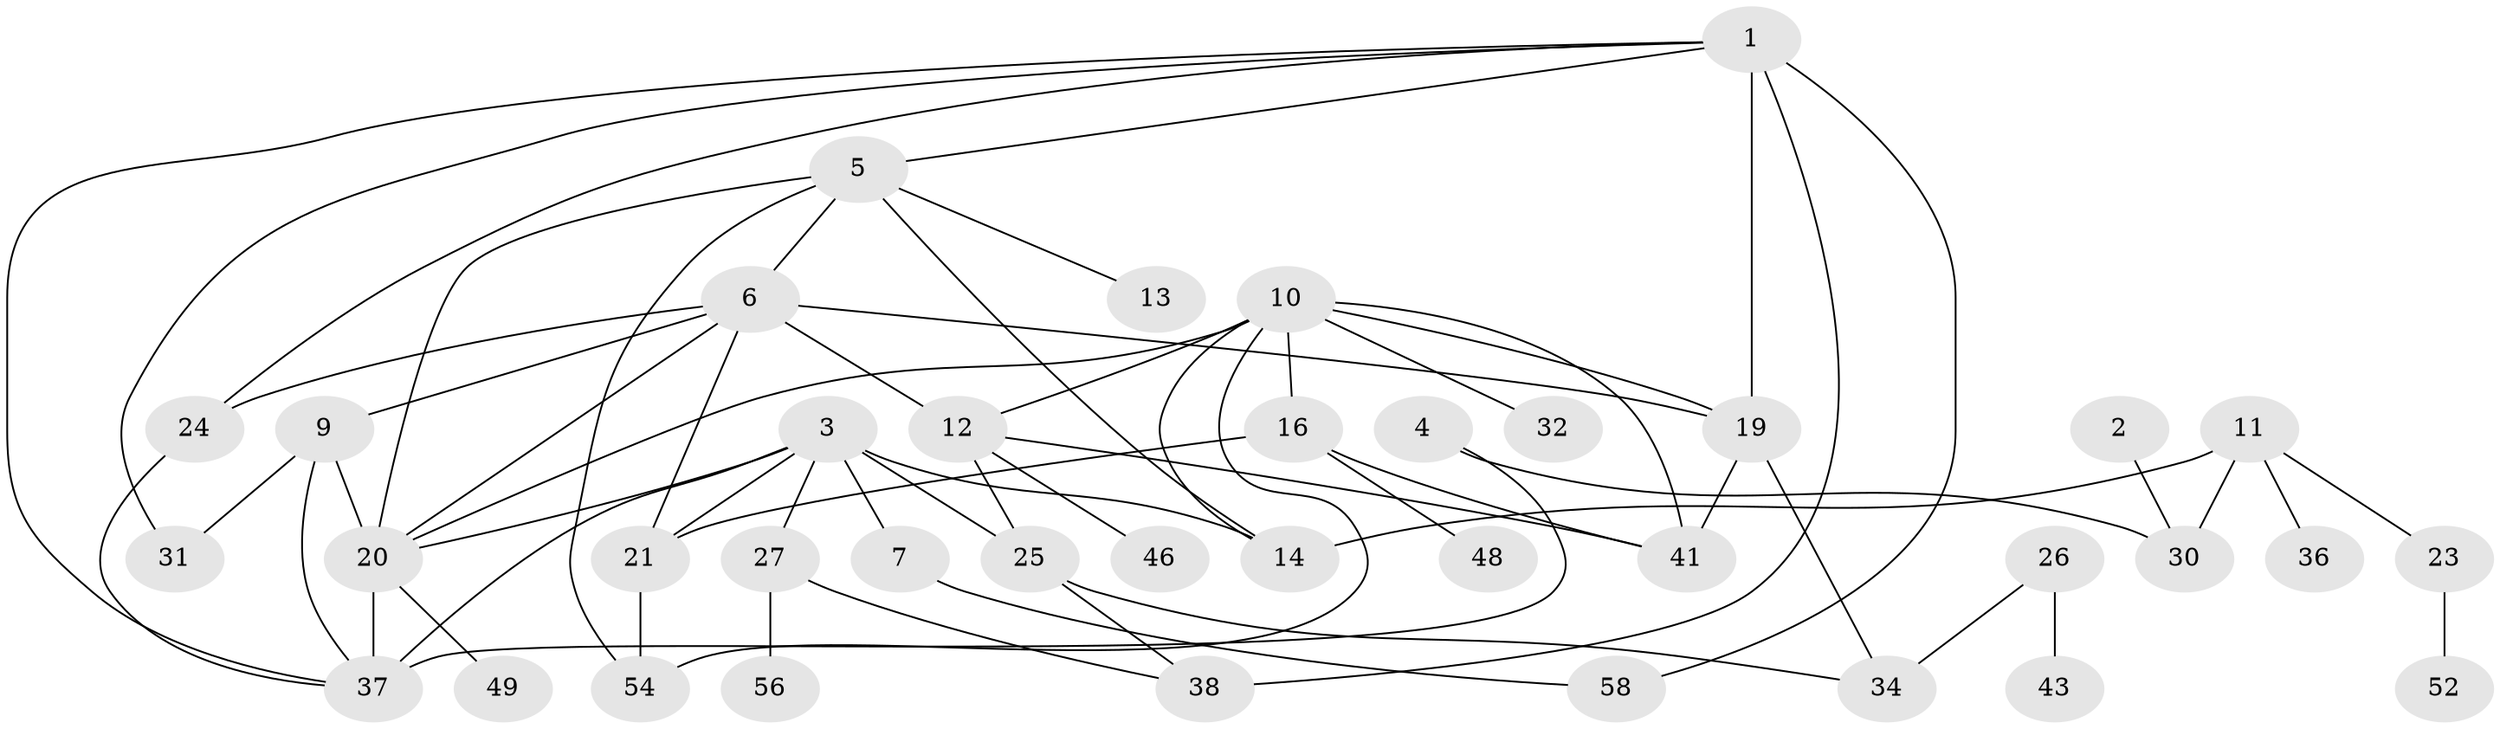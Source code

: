 // original degree distribution, {3: 0.14583333333333334, 1: 0.2638888888888889, 2: 0.2847222222222222, 0: 0.125, 5: 0.05555555555555555, 6: 0.020833333333333332, 4: 0.09027777777777778, 8: 0.006944444444444444, 7: 0.006944444444444444}
// Generated by graph-tools (version 1.1) at 2025/48/03/04/25 22:48:09]
// undirected, 38 vertices, 63 edges
graph export_dot {
  node [color=gray90,style=filled];
  1;
  2;
  3;
  4;
  5;
  6;
  7;
  9;
  10;
  11;
  12;
  13;
  14;
  16;
  19;
  20;
  21;
  23;
  24;
  25;
  26;
  27;
  30;
  31;
  32;
  34;
  36;
  37;
  38;
  41;
  43;
  46;
  48;
  49;
  52;
  54;
  56;
  58;
  1 -- 5 [weight=1.0];
  1 -- 19 [weight=2.0];
  1 -- 24 [weight=1.0];
  1 -- 31 [weight=1.0];
  1 -- 37 [weight=1.0];
  1 -- 38 [weight=2.0];
  1 -- 58 [weight=1.0];
  2 -- 30 [weight=1.0];
  3 -- 7 [weight=1.0];
  3 -- 14 [weight=3.0];
  3 -- 20 [weight=1.0];
  3 -- 21 [weight=1.0];
  3 -- 25 [weight=1.0];
  3 -- 27 [weight=1.0];
  3 -- 37 [weight=1.0];
  4 -- 30 [weight=1.0];
  4 -- 37 [weight=1.0];
  5 -- 6 [weight=1.0];
  5 -- 13 [weight=1.0];
  5 -- 14 [weight=1.0];
  5 -- 20 [weight=1.0];
  5 -- 54 [weight=1.0];
  6 -- 9 [weight=1.0];
  6 -- 12 [weight=1.0];
  6 -- 19 [weight=2.0];
  6 -- 20 [weight=1.0];
  6 -- 21 [weight=1.0];
  6 -- 24 [weight=1.0];
  7 -- 58 [weight=1.0];
  9 -- 20 [weight=1.0];
  9 -- 31 [weight=1.0];
  9 -- 37 [weight=1.0];
  10 -- 12 [weight=1.0];
  10 -- 14 [weight=2.0];
  10 -- 16 [weight=1.0];
  10 -- 19 [weight=1.0];
  10 -- 20 [weight=1.0];
  10 -- 32 [weight=1.0];
  10 -- 41 [weight=1.0];
  10 -- 54 [weight=1.0];
  11 -- 14 [weight=1.0];
  11 -- 23 [weight=1.0];
  11 -- 30 [weight=2.0];
  11 -- 36 [weight=1.0];
  12 -- 25 [weight=1.0];
  12 -- 41 [weight=1.0];
  12 -- 46 [weight=1.0];
  16 -- 21 [weight=1.0];
  16 -- 41 [weight=3.0];
  16 -- 48 [weight=1.0];
  19 -- 34 [weight=1.0];
  19 -- 41 [weight=1.0];
  20 -- 37 [weight=3.0];
  20 -- 49 [weight=1.0];
  21 -- 54 [weight=1.0];
  23 -- 52 [weight=1.0];
  24 -- 37 [weight=1.0];
  25 -- 34 [weight=1.0];
  25 -- 38 [weight=1.0];
  26 -- 34 [weight=1.0];
  26 -- 43 [weight=1.0];
  27 -- 38 [weight=1.0];
  27 -- 56 [weight=1.0];
}
